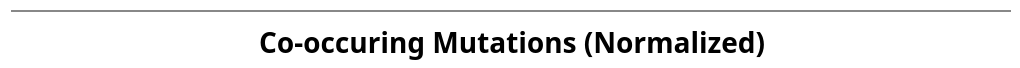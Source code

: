 {
  "$schema": "https://vega.github.io/schema/vega/v5.json",
  "description": "A basic stacked bar chart example.",
  "width": 500,
  "padding": 5,
  "autosize": "pad",
  "signals": [
    {
      "name": "combiLabelsSignal",
      "update": "data('combi_labels')"
    },
    {
      "name": "rangeStep",
      "value": 20
    },
    {
      "name": "innerPadding",
      "value": 0.2
    },
    {
      "name": "outerPadding",
      "value": 0.1
    },
    {
      "name": "stackOffset",
      "value": "normalize"
    },
    {
      "name": "xLabel",
      "value": "Co-occuring Mutations (Normalized)"
    },
    {
      "name": "xFormat",
      "value": "s"
    },
    {
      "name": "dna",
      "value": false
    },
    {
      "name": "posField",
      "update": "dna ? 0 : 1"
    },
    {
      "name": "hoverGroup",
      "value": null,
      "on": [
        {
          "events": "rect:mouseover!",
          "update": "{group: datum.mutation}"
        },
        {
          "events": "rect:mouseout!",
          "update": "null"
        }
      ]
    },
    {
      "name": "height",
      "update": "yExtent[1]"
    },
    {
      "name": "clearGroup",
      "value": true,
      "comment": "If clicking on anything but a combi bar, then clear the selection (by clearing the 'selection' data object)",
      "on": [
        {
          "events": "mouseup[!event.item]",
          "update": "true",
          "force": true
        }
      ]
    },
    {
      "name": "shiftGroup",
      "value": false,
      "comment": "Track whether or not the shift key is pressed. Used to select multiple combis by holding down shift before clicking",
      "on": [
        {
          "events": "@combibars:click",
          "update": "event.shiftKey",
          "force": true
        },
        {
          "events": "@yAxisLabels:click",
          "update": "event.shiftKey",
          "force": true
        }
      ]
    },
    {
      "name": "clickedGroups",
      "value": null,
      "comment": "Track clicks on the combi bars, for selection purposes",
      "on": [
        {
          "events": "@combibars:click",
          "update": "{group: datum.mutation}",
          "force": true
        },
        {
          "events": "@yAxisLabels:click",
          "update": "{group: datum.value}",
          "force": true
        }
      ]
    }
  ],
  "data": [
    {
      "name": "selectedGroups",
      "values": [
        {
          "group": "N|62|E|V"
        }
      ],
      "on": [
        {
          "trigger": "clearGroup",
          "remove": true
        },
        {
          "trigger": "!shiftGroup",
          "remove": true
        },
        {
          "trigger": "!shiftGroup && clickedGroups",
          "insert": "clickedGroups"
        },
        {
          "trigger": "shiftGroup && clickedGroups",
          "toggle": "clickedGroups"
        }
      ]
    },
    {
      "name": "cooccurrence_data",
      "format": {
        "parse": {
          "combi": "string",
          "combiName": "string",
          "mutation": "string",
          "count": "number",
          "mutationName": "string"
        }
      },
      "transform": [
        {
          "type": "formula",
          "expr": "dna ? 'NT' : split(datum.mutation, '|')[0]",
          "as": "gene_protein"
        },
        {
          "type": "formula",
          "expr": "parseInt(split(datum.mutation, '|')[posField])",
          "as": "pos"
        },
        {
          "type": "stack",
          "groupby": [
            "combi"
          ],
          "sort": {
            "field": [
              "gene_protein",
              "pos"
            ],
            "order": [
              "ascending",
              "ascending"
            ]
          },
          "field": "count",
          "offset": {
            "signal": "stackOffset"
          }
        }
      ]
    },
    {
      "name": "combi_bars",
      "source": "cooccurrence_data",
      "transform": [
        {
          "type": "aggregate",
          "groupby": [
            "combi",
            "combiName"
          ]
        },
        {
          "type": "formula",
          "as": "span",
          "expr": "rangeStep * bandspace(1, innerPadding, outerPadding)"
        },
        {
          "type": "stack",
          "field": "span"
        },
        {
          "type": "extent",
          "field": "y1",
          "signal": "yExtent"
        }
      ]
    },
    {
      "name": "combi_labels",
      "source": "combi_bars",
      "transform": [
        {
          "type": "project",
          "fields": [
            "combiName"
          ]
        }
      ]
    }
  ],
  "scales": [
    {
      "name": "yscale",
      "type": "band",
      "round": true,
      "range": {
        "step": {
          "signal": "rangeStep"
        }
      },
      "domain": {
        "data": "combi_bars",
        "field": "combi"
      },
      "paddingInner": {
        "signal": "innerPadding"
      },
      "paddingOuter": {
        "signal": "outerPadding"
      }
    },
    {
      "name": "xscale",
      "type": "linear",
      "range": "width",
      "nice": true,
      "zero": true,
      "domain": {
        "data": "cooccurrence_data",
        "field": "y1"
      }
    },
    {
      "name": "yLabels",
      "type": "ordinal",
      "domain": {
        "data": "combi_bars",
        "field": "combi"
      },
      "range": {
        "signal": "combiLabelsSignal"
      }
    }
  ],
  "axes": [
    {
      "orient": "bottom",
      "scale": "xscale",
      "zindex": 1,
      "format": {
        "signal": "xFormat"
      },
      "title": {
        "signal": "xLabel"
      },
      "titleFontSize": 14,
      "titlePadding": 10
    },
    {
      "orient": "left",
      "scale": "yscale",
      "domain": false,
      "zindex": 1,
      "labelFontSize": 14,
      "labelLimit": 400,
      "labelPadding": 4,
      "encode": {
        "labels": {
          "name": "yAxisLabels",
          "interactive": true,
          "update": {
            "text": {
              "signal": "scale('yLabels', datum.value).combiName"
            },
            "opacity": {
              "value": 1.0
            }
          },
          "hover": {
            "opacity": {
              "value": 0.6
            }
          }
        }
      }
    }
  ],
  "marks": [
    {
      "name": "layer0",
      "type": "group",
      "encode": {
        "update": {
          "width": {
            "signal": "width"
          },
          "height": {
            "signal": "height"
          }
        }
      },
      "marks": [
        {
          "name": "combibars",
          "type": "rect",
          "from": {
            "data": "cooccurrence_data"
          },
          "encode": {
            "enter": {
              "strokeWidth": {
                "value": 2
              },
              "fill": {
                "field": "color"
              }
            },
            "update": {
              "tooltip": {
                "signal": "{title: datum.mutationName, 'Co-occurs with': datum.combiName, 'Count': datum.count}"
              },
              "y": {
                "scale": "yscale",
                "field": "combi"
              },
              "height": {
                "scale": "yscale",
                "band": 1
              },
              "x": {
                "scale": "xscale",
                "field": "y1"
              },
              "x2": {
                "scale": "xscale",
                "field": "y0"
              },
              "fillOpacity": [
                {
                  "test": "hoverGroup && hoverGroup.group == datum.mutation",
                  "value": 0.7
                },
                {
                  "value": 1.0
                }
              ],
              "stroke": [
                {
                  "test": "hoverGroup && hoverGroup.group == datum.mutation",
                  "value": "#333"
                },
                {
                  "value": "transparent"
                }
              ],
              "zindex": [
                {
                  "test": "hoverGroup && hoverGroup.group == datum.mutation",
                  "value": 3
                },
                {
                  "value": 1
                }
              ]
            }
          }
        }
      ]
    }
  ]
}